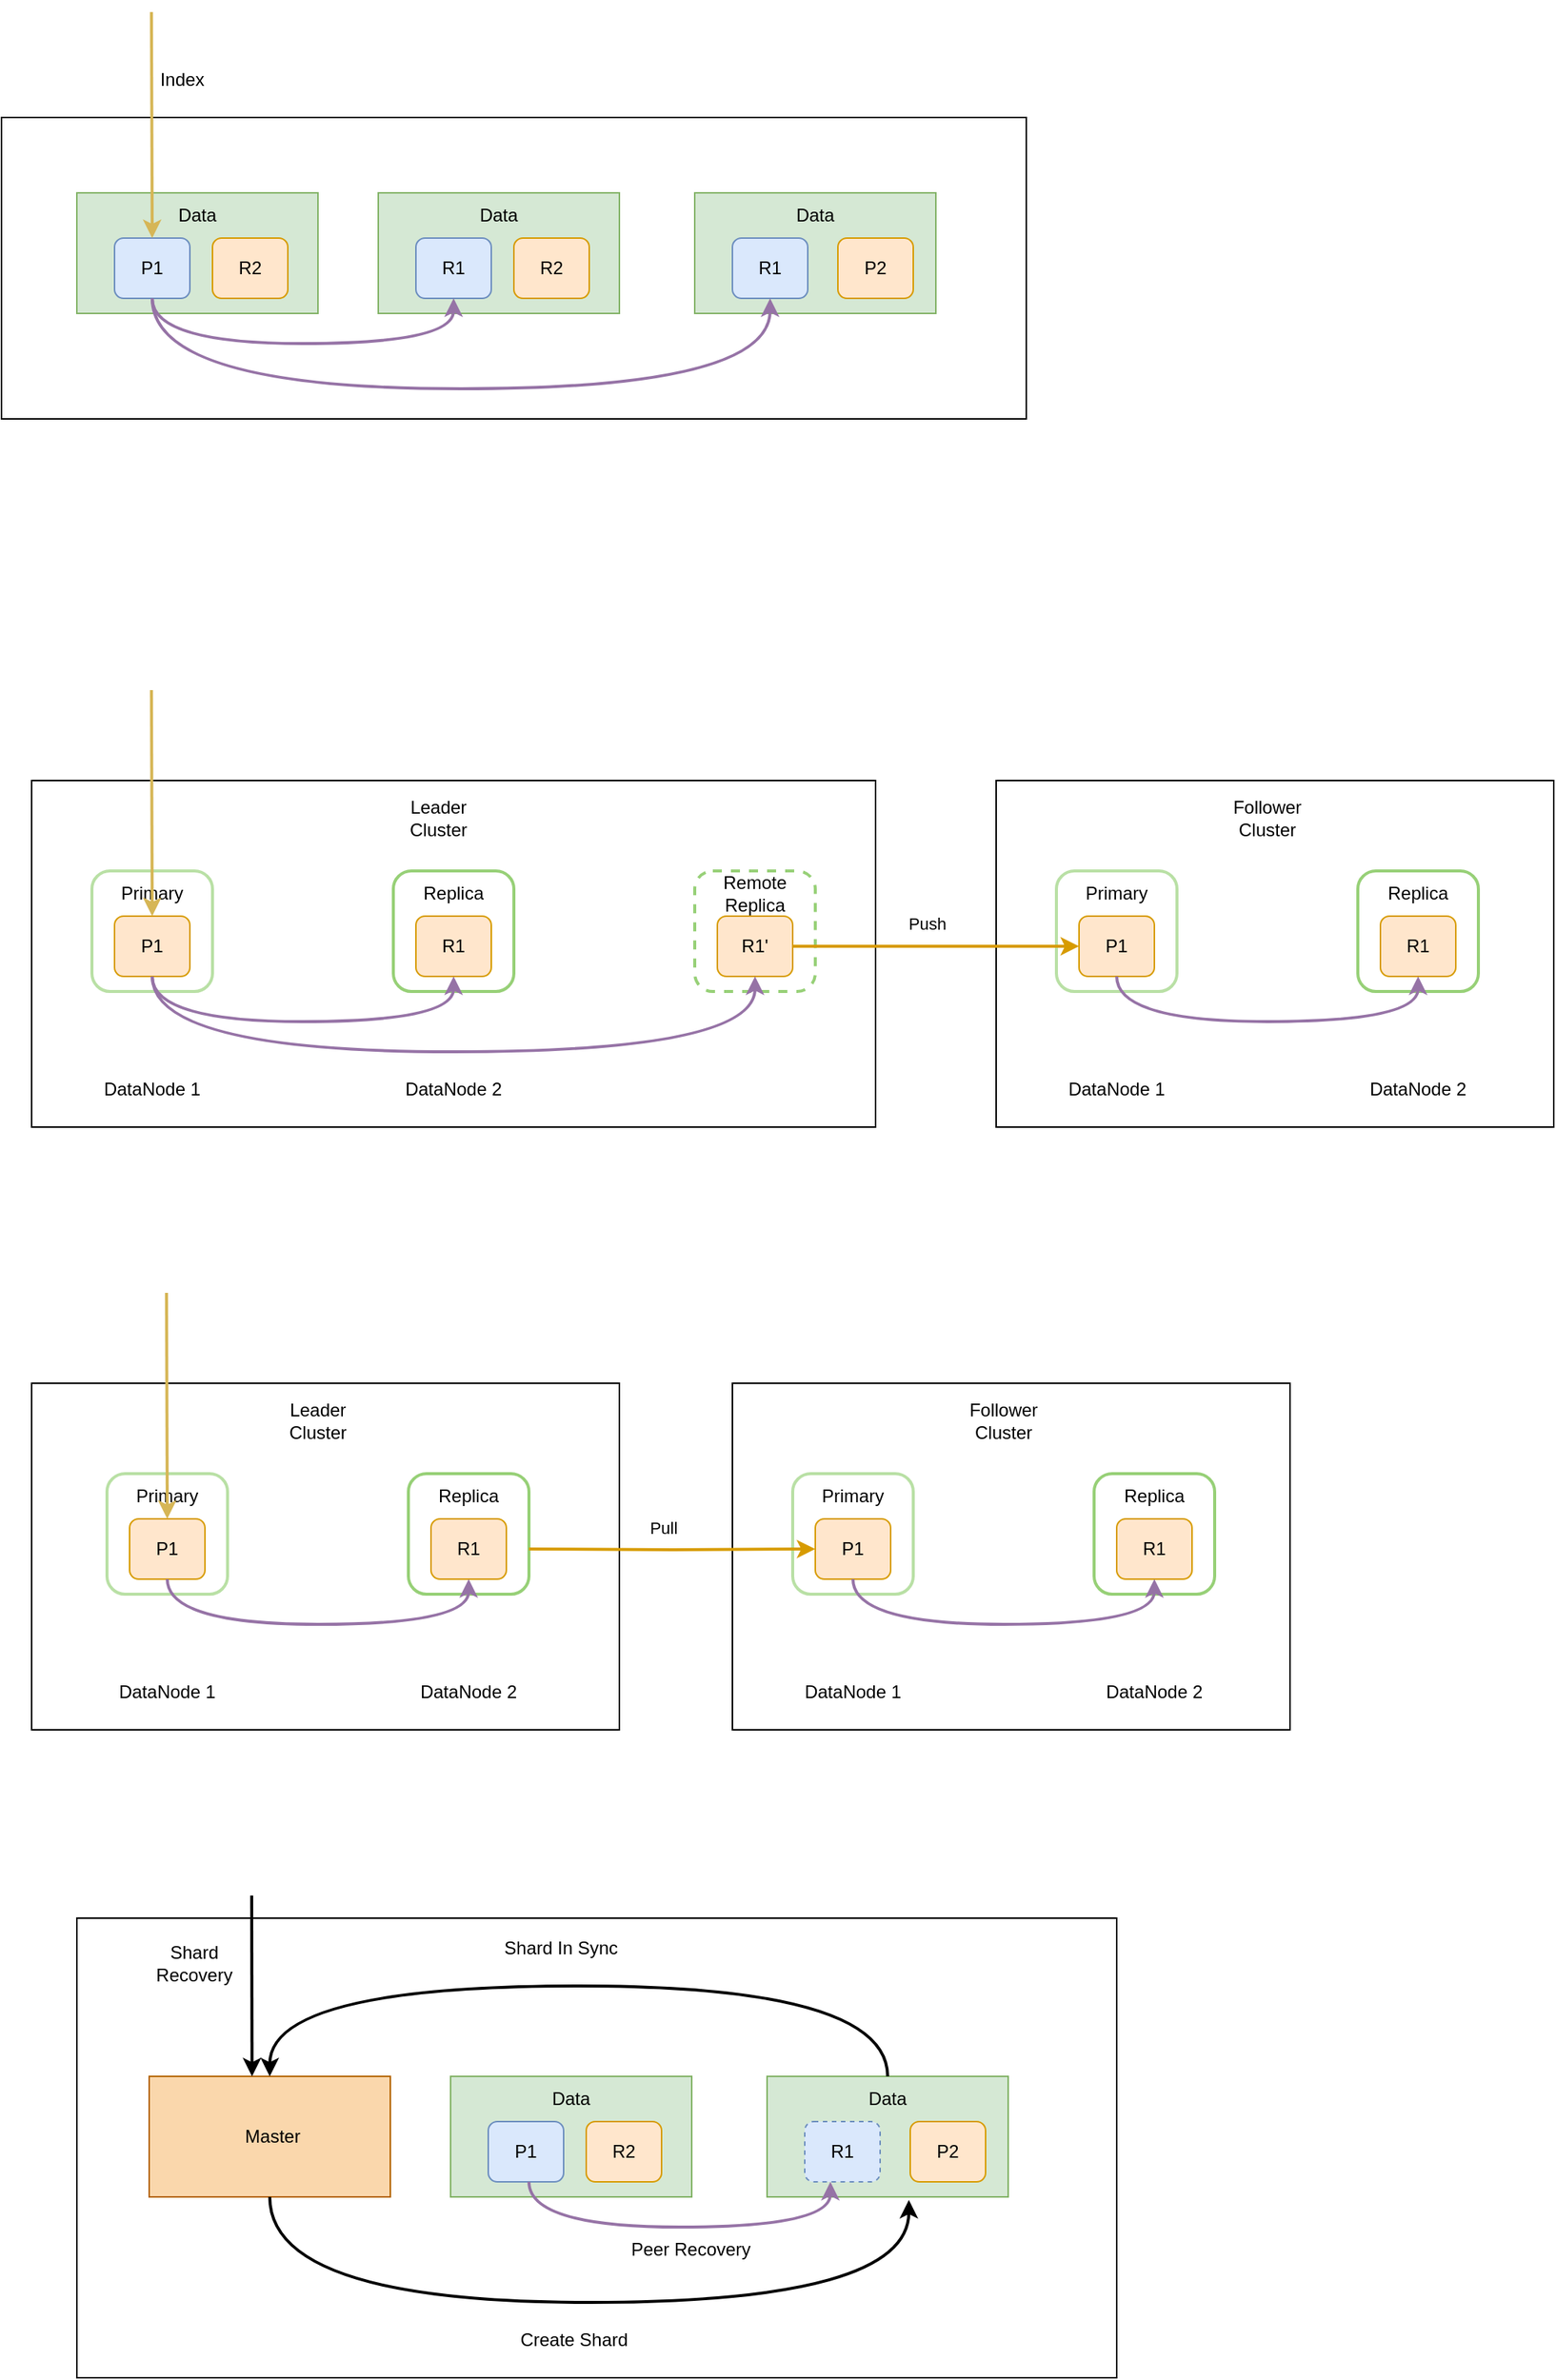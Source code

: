<mxfile version="20.5.3" type="github">
  <diagram id="9nTsik4AKyD2Oay4WIvi" name="第 1 页">
    <mxGraphModel dx="946" dy="614" grid="1" gridSize="10" guides="1" tooltips="1" connect="1" arrows="1" fold="1" page="1" pageScale="1" pageWidth="3300" pageHeight="4681" math="0" shadow="0">
      <root>
        <mxCell id="0" />
        <mxCell id="1" parent="0" />
        <mxCell id="72kHpZyUayTUPH2MxQYt-42" value="" style="rounded=0;whiteSpace=wrap;html=1;" vertex="1" parent="1">
          <mxGeometry x="140" y="1365" width="690" height="305" as="geometry" />
        </mxCell>
        <mxCell id="72kHpZyUayTUPH2MxQYt-16" value="" style="rounded=0;whiteSpace=wrap;html=1;" vertex="1" parent="1">
          <mxGeometry x="90" y="170" width="680" height="200" as="geometry" />
        </mxCell>
        <mxCell id="72kHpZyUayTUPH2MxQYt-14" value="" style="rounded=0;whiteSpace=wrap;html=1;fillColor=#d5e8d4;strokeColor=#82b366;" vertex="1" parent="1">
          <mxGeometry x="550" y="220" width="160" height="80" as="geometry" />
        </mxCell>
        <mxCell id="72kHpZyUayTUPH2MxQYt-12" value="" style="rounded=0;whiteSpace=wrap;html=1;fillColor=#d5e8d4;strokeColor=#82b366;" vertex="1" parent="1">
          <mxGeometry x="340" y="220" width="160" height="80" as="geometry" />
        </mxCell>
        <mxCell id="72kHpZyUayTUPH2MxQYt-9" value="" style="rounded=0;whiteSpace=wrap;html=1;fillColor=#d5e8d4;strokeColor=#82b366;" vertex="1" parent="1">
          <mxGeometry x="140" y="220" width="160" height="80" as="geometry" />
        </mxCell>
        <mxCell id="qrC7Yj8JBwXGzyDAAPzy-3" value="P1" style="rounded=1;whiteSpace=wrap;html=1;fillColor=#dae8fc;strokeColor=#6c8ebf;" parent="1" vertex="1">
          <mxGeometry x="165" y="250" width="50" height="40" as="geometry" />
        </mxCell>
        <mxCell id="qrC7Yj8JBwXGzyDAAPzy-9" value="R1" style="rounded=1;whiteSpace=wrap;html=1;fillColor=#dae8fc;strokeColor=#6c8ebf;" parent="1" vertex="1">
          <mxGeometry x="365" y="250" width="50" height="40" as="geometry" />
        </mxCell>
        <mxCell id="qrC7Yj8JBwXGzyDAAPzy-10" value="R1" style="rounded=1;whiteSpace=wrap;html=1;fillColor=#dae8fc;strokeColor=#6c8ebf;" parent="1" vertex="1">
          <mxGeometry x="575" y="250" width="50" height="40" as="geometry" />
        </mxCell>
        <mxCell id="qrC7Yj8JBwXGzyDAAPzy-11" value="" style="endArrow=classic;html=1;rounded=0;entryX=0.5;entryY=1;entryDx=0;entryDy=0;fillColor=#fff2cc;strokeColor=#d6b656;strokeWidth=2;" parent="1" edge="1">
          <mxGeometry width="50" height="50" relative="1" as="geometry">
            <mxPoint x="189.5" y="100" as="sourcePoint" />
            <mxPoint x="190" y="250" as="targetPoint" />
          </mxGeometry>
        </mxCell>
        <mxCell id="qrC7Yj8JBwXGzyDAAPzy-12" style="edgeStyle=orthogonalEdgeStyle;orthogonalLoop=1;jettySize=auto;html=1;exitX=0.5;exitY=1;exitDx=0;exitDy=0;entryX=0.5;entryY=1;entryDx=0;entryDy=0;elbow=vertical;curved=1;fillColor=#e1d5e7;strokeColor=#9673a6;strokeWidth=2;" parent="1" source="qrC7Yj8JBwXGzyDAAPzy-3" target="qrC7Yj8JBwXGzyDAAPzy-10" edge="1">
          <mxGeometry relative="1" as="geometry">
            <Array as="points">
              <mxPoint x="190" y="350" />
              <mxPoint x="600" y="350" />
            </Array>
          </mxGeometry>
        </mxCell>
        <mxCell id="qrC7Yj8JBwXGzyDAAPzy-13" style="edgeStyle=orthogonalEdgeStyle;curved=1;orthogonalLoop=1;jettySize=auto;html=1;exitX=0.5;exitY=1;exitDx=0;exitDy=0;elbow=vertical;fillColor=#e1d5e7;strokeColor=#9673a6;strokeWidth=2;" parent="1" source="qrC7Yj8JBwXGzyDAAPzy-3" edge="1">
          <mxGeometry relative="1" as="geometry">
            <mxPoint x="390" y="290" as="targetPoint" />
            <Array as="points">
              <mxPoint x="190" y="320" />
              <mxPoint x="390" y="320" />
            </Array>
          </mxGeometry>
        </mxCell>
        <mxCell id="qrC7Yj8JBwXGzyDAAPzy-18" value="" style="rounded=0;whiteSpace=wrap;html=1;strokeWidth=1;" parent="1" vertex="1">
          <mxGeometry x="110" y="610" width="560" height="230" as="geometry" />
        </mxCell>
        <mxCell id="qrC7Yj8JBwXGzyDAAPzy-19" value="" style="whiteSpace=wrap;html=1;aspect=fixed;strokeWidth=2;strokeColor=#B9E0A5;rounded=1;" parent="1" vertex="1">
          <mxGeometry x="150" y="670" width="80" height="80" as="geometry" />
        </mxCell>
        <mxCell id="qrC7Yj8JBwXGzyDAAPzy-20" value="P1" style="rounded=1;whiteSpace=wrap;html=1;fillColor=#ffe6cc;strokeColor=#d79b00;" parent="1" vertex="1">
          <mxGeometry x="165" y="700" width="50" height="40" as="geometry" />
        </mxCell>
        <mxCell id="qrC7Yj8JBwXGzyDAAPzy-21" value="Primary" style="text;html=1;strokeColor=none;fillColor=none;align=center;verticalAlign=middle;whiteSpace=wrap;rounded=0;" parent="1" vertex="1">
          <mxGeometry x="160" y="670" width="60" height="30" as="geometry" />
        </mxCell>
        <mxCell id="qrC7Yj8JBwXGzyDAAPzy-22" value="" style="whiteSpace=wrap;html=1;aspect=fixed;rounded=1;strokeWidth=2;strokeColor=#97D077;" parent="1" vertex="1">
          <mxGeometry x="350" y="670" width="80" height="80" as="geometry" />
        </mxCell>
        <mxCell id="qrC7Yj8JBwXGzyDAAPzy-23" value="" style="whiteSpace=wrap;html=1;aspect=fixed;strokeWidth=2;strokeColor=#97D077;rounded=1;dashed=1;" parent="1" vertex="1">
          <mxGeometry x="550" y="670" width="80" height="80" as="geometry" />
        </mxCell>
        <mxCell id="qrC7Yj8JBwXGzyDAAPzy-24" value="Replica" style="text;html=1;strokeColor=none;fillColor=none;align=center;verticalAlign=middle;whiteSpace=wrap;rounded=0;" parent="1" vertex="1">
          <mxGeometry x="360" y="670" width="60" height="30" as="geometry" />
        </mxCell>
        <mxCell id="qrC7Yj8JBwXGzyDAAPzy-25" value="Remote Replica" style="text;html=1;strokeColor=none;fillColor=none;align=center;verticalAlign=middle;whiteSpace=wrap;rounded=0;" parent="1" vertex="1">
          <mxGeometry x="560" y="670" width="60" height="30" as="geometry" />
        </mxCell>
        <mxCell id="qrC7Yj8JBwXGzyDAAPzy-26" value="R1" style="rounded=1;whiteSpace=wrap;html=1;fillColor=#ffe6cc;strokeColor=#d79b00;" parent="1" vertex="1">
          <mxGeometry x="365" y="700" width="50" height="40" as="geometry" />
        </mxCell>
        <mxCell id="qrC7Yj8JBwXGzyDAAPzy-27" value="R1&#39;" style="rounded=1;whiteSpace=wrap;html=1;fillColor=#ffe6cc;strokeColor=#d79b00;" parent="1" vertex="1">
          <mxGeometry x="565" y="700" width="50" height="40" as="geometry" />
        </mxCell>
        <mxCell id="qrC7Yj8JBwXGzyDAAPzy-28" value="" style="endArrow=classic;html=1;rounded=0;entryX=0.5;entryY=1;entryDx=0;entryDy=0;fillColor=#fff2cc;strokeColor=#d6b656;strokeWidth=2;" parent="1" target="qrC7Yj8JBwXGzyDAAPzy-21" edge="1">
          <mxGeometry width="50" height="50" relative="1" as="geometry">
            <mxPoint x="189.5" y="550" as="sourcePoint" />
            <mxPoint x="189.5" y="670" as="targetPoint" />
          </mxGeometry>
        </mxCell>
        <mxCell id="qrC7Yj8JBwXGzyDAAPzy-29" style="edgeStyle=orthogonalEdgeStyle;orthogonalLoop=1;jettySize=auto;html=1;exitX=0.5;exitY=1;exitDx=0;exitDy=0;entryX=0.5;entryY=1;entryDx=0;entryDy=0;elbow=vertical;curved=1;fillColor=#e1d5e7;strokeColor=#9673a6;strokeWidth=2;" parent="1" source="qrC7Yj8JBwXGzyDAAPzy-20" target="qrC7Yj8JBwXGzyDAAPzy-27" edge="1">
          <mxGeometry relative="1" as="geometry">
            <Array as="points">
              <mxPoint x="190" y="790" />
              <mxPoint x="590" y="790" />
            </Array>
          </mxGeometry>
        </mxCell>
        <mxCell id="qrC7Yj8JBwXGzyDAAPzy-30" style="edgeStyle=orthogonalEdgeStyle;curved=1;orthogonalLoop=1;jettySize=auto;html=1;exitX=0.5;exitY=1;exitDx=0;exitDy=0;elbow=vertical;fillColor=#e1d5e7;strokeColor=#9673a6;strokeWidth=2;" parent="1" source="qrC7Yj8JBwXGzyDAAPzy-20" edge="1">
          <mxGeometry relative="1" as="geometry">
            <mxPoint x="390" y="740" as="targetPoint" />
            <Array as="points">
              <mxPoint x="190" y="770" />
              <mxPoint x="390" y="770" />
            </Array>
          </mxGeometry>
        </mxCell>
        <mxCell id="qrC7Yj8JBwXGzyDAAPzy-31" value="DataNode 1" style="text;html=1;strokeColor=none;fillColor=none;align=center;verticalAlign=middle;whiteSpace=wrap;rounded=0;strokeWidth=2;" parent="1" vertex="1">
          <mxGeometry x="150" y="800" width="80" height="30" as="geometry" />
        </mxCell>
        <mxCell id="qrC7Yj8JBwXGzyDAAPzy-32" value="DataNode 2" style="text;html=1;strokeColor=none;fillColor=none;align=center;verticalAlign=middle;whiteSpace=wrap;rounded=0;strokeWidth=2;" parent="1" vertex="1">
          <mxGeometry x="350" y="800" width="80" height="30" as="geometry" />
        </mxCell>
        <mxCell id="qrC7Yj8JBwXGzyDAAPzy-33" value="Leader Cluster" style="text;html=1;strokeColor=none;fillColor=none;align=center;verticalAlign=middle;whiteSpace=wrap;rounded=0;strokeWidth=2;" parent="1" vertex="1">
          <mxGeometry x="350" y="620" width="60" height="30" as="geometry" />
        </mxCell>
        <mxCell id="qrC7Yj8JBwXGzyDAAPzy-34" value="" style="rounded=0;whiteSpace=wrap;html=1;strokeWidth=1;" parent="1" vertex="1">
          <mxGeometry x="750" y="610" width="370" height="230" as="geometry" />
        </mxCell>
        <mxCell id="qrC7Yj8JBwXGzyDAAPzy-35" value="" style="whiteSpace=wrap;html=1;aspect=fixed;strokeWidth=2;strokeColor=#B9E0A5;rounded=1;" parent="1" vertex="1">
          <mxGeometry x="790" y="670" width="80" height="80" as="geometry" />
        </mxCell>
        <mxCell id="qrC7Yj8JBwXGzyDAAPzy-36" value="P1" style="rounded=1;whiteSpace=wrap;html=1;fillColor=#ffe6cc;strokeColor=#d79b00;" parent="1" vertex="1">
          <mxGeometry x="805" y="700" width="50" height="40" as="geometry" />
        </mxCell>
        <mxCell id="qrC7Yj8JBwXGzyDAAPzy-37" value="Primary" style="text;html=1;strokeColor=none;fillColor=none;align=center;verticalAlign=middle;whiteSpace=wrap;rounded=0;" parent="1" vertex="1">
          <mxGeometry x="800" y="670" width="60" height="30" as="geometry" />
        </mxCell>
        <mxCell id="qrC7Yj8JBwXGzyDAAPzy-38" value="" style="whiteSpace=wrap;html=1;aspect=fixed;rounded=1;strokeWidth=2;strokeColor=#97D077;" parent="1" vertex="1">
          <mxGeometry x="990" y="670" width="80" height="80" as="geometry" />
        </mxCell>
        <mxCell id="qrC7Yj8JBwXGzyDAAPzy-39" value="Replica" style="text;html=1;strokeColor=none;fillColor=none;align=center;verticalAlign=middle;whiteSpace=wrap;rounded=0;" parent="1" vertex="1">
          <mxGeometry x="1000" y="670" width="60" height="30" as="geometry" />
        </mxCell>
        <mxCell id="qrC7Yj8JBwXGzyDAAPzy-40" value="R1" style="rounded=1;whiteSpace=wrap;html=1;fillColor=#ffe6cc;strokeColor=#d79b00;" parent="1" vertex="1">
          <mxGeometry x="1005" y="700" width="50" height="40" as="geometry" />
        </mxCell>
        <mxCell id="qrC7Yj8JBwXGzyDAAPzy-41" style="edgeStyle=orthogonalEdgeStyle;curved=1;orthogonalLoop=1;jettySize=auto;html=1;exitX=0.5;exitY=1;exitDx=0;exitDy=0;elbow=vertical;fillColor=#e1d5e7;strokeColor=#9673a6;strokeWidth=2;" parent="1" source="qrC7Yj8JBwXGzyDAAPzy-36" edge="1">
          <mxGeometry relative="1" as="geometry">
            <mxPoint x="1030" y="740" as="targetPoint" />
            <Array as="points">
              <mxPoint x="830" y="770" />
              <mxPoint x="1030" y="770" />
            </Array>
          </mxGeometry>
        </mxCell>
        <mxCell id="qrC7Yj8JBwXGzyDAAPzy-42" value="DataNode 1" style="text;html=1;strokeColor=none;fillColor=none;align=center;verticalAlign=middle;whiteSpace=wrap;rounded=0;strokeWidth=2;" parent="1" vertex="1">
          <mxGeometry x="790" y="800" width="80" height="30" as="geometry" />
        </mxCell>
        <mxCell id="qrC7Yj8JBwXGzyDAAPzy-43" value="DataNode 2" style="text;html=1;strokeColor=none;fillColor=none;align=center;verticalAlign=middle;whiteSpace=wrap;rounded=0;strokeWidth=2;" parent="1" vertex="1">
          <mxGeometry x="990" y="800" width="80" height="30" as="geometry" />
        </mxCell>
        <mxCell id="qrC7Yj8JBwXGzyDAAPzy-44" value="Follower&lt;br&gt;Cluster" style="text;html=1;strokeColor=none;fillColor=none;align=center;verticalAlign=middle;whiteSpace=wrap;rounded=0;strokeWidth=2;" parent="1" vertex="1">
          <mxGeometry x="900" y="620" width="60" height="30" as="geometry" />
        </mxCell>
        <mxCell id="qrC7Yj8JBwXGzyDAAPzy-45" style="edgeStyle=orthogonalEdgeStyle;rounded=0;orthogonalLoop=1;jettySize=auto;html=1;exitX=1;exitY=0.5;exitDx=0;exitDy=0;entryX=0;entryY=0.5;entryDx=0;entryDy=0;strokeWidth=2;fillColor=#ffe6cc;strokeColor=#d79b00;" parent="1" source="qrC7Yj8JBwXGzyDAAPzy-27" target="qrC7Yj8JBwXGzyDAAPzy-36" edge="1">
          <mxGeometry relative="1" as="geometry" />
        </mxCell>
        <mxCell id="qrC7Yj8JBwXGzyDAAPzy-46" value="Push" style="edgeLabel;html=1;align=center;verticalAlign=middle;resizable=0;points=[];" parent="qrC7Yj8JBwXGzyDAAPzy-45" vertex="1" connectable="0">
          <mxGeometry x="-0.116" y="-1" relative="1" as="geometry">
            <mxPoint x="5" y="-16" as="offset" />
          </mxGeometry>
        </mxCell>
        <mxCell id="qrC7Yj8JBwXGzyDAAPzy-47" value="" style="rounded=0;whiteSpace=wrap;html=1;strokeWidth=1;" parent="1" vertex="1">
          <mxGeometry x="110" y="1010" width="390" height="230" as="geometry" />
        </mxCell>
        <mxCell id="qrC7Yj8JBwXGzyDAAPzy-48" value="" style="whiteSpace=wrap;html=1;aspect=fixed;strokeWidth=2;strokeColor=#B9E0A5;rounded=1;" parent="1" vertex="1">
          <mxGeometry x="160" y="1070" width="80" height="80" as="geometry" />
        </mxCell>
        <mxCell id="qrC7Yj8JBwXGzyDAAPzy-49" value="P1" style="rounded=1;whiteSpace=wrap;html=1;fillColor=#ffe6cc;strokeColor=#d79b00;" parent="1" vertex="1">
          <mxGeometry x="175" y="1100" width="50" height="40" as="geometry" />
        </mxCell>
        <mxCell id="qrC7Yj8JBwXGzyDAAPzy-50" value="Primary" style="text;html=1;strokeColor=none;fillColor=none;align=center;verticalAlign=middle;whiteSpace=wrap;rounded=0;" parent="1" vertex="1">
          <mxGeometry x="170" y="1070" width="60" height="30" as="geometry" />
        </mxCell>
        <mxCell id="qrC7Yj8JBwXGzyDAAPzy-51" value="" style="whiteSpace=wrap;html=1;aspect=fixed;rounded=1;strokeWidth=2;strokeColor=#97D077;" parent="1" vertex="1">
          <mxGeometry x="360" y="1070" width="80" height="80" as="geometry" />
        </mxCell>
        <mxCell id="qrC7Yj8JBwXGzyDAAPzy-52" value="Replica" style="text;html=1;strokeColor=none;fillColor=none;align=center;verticalAlign=middle;whiteSpace=wrap;rounded=0;" parent="1" vertex="1">
          <mxGeometry x="370" y="1070" width="60" height="30" as="geometry" />
        </mxCell>
        <mxCell id="qrC7Yj8JBwXGzyDAAPzy-53" value="R1" style="rounded=1;whiteSpace=wrap;html=1;fillColor=#ffe6cc;strokeColor=#d79b00;" parent="1" vertex="1">
          <mxGeometry x="375" y="1100" width="50" height="40" as="geometry" />
        </mxCell>
        <mxCell id="qrC7Yj8JBwXGzyDAAPzy-54" value="" style="endArrow=classic;html=1;rounded=0;entryX=0.5;entryY=1;entryDx=0;entryDy=0;fillColor=#fff2cc;strokeColor=#d6b656;strokeWidth=2;" parent="1" target="qrC7Yj8JBwXGzyDAAPzy-50" edge="1">
          <mxGeometry width="50" height="50" relative="1" as="geometry">
            <mxPoint x="199.5" y="950" as="sourcePoint" />
            <mxPoint x="199.5" y="1070" as="targetPoint" />
          </mxGeometry>
        </mxCell>
        <mxCell id="qrC7Yj8JBwXGzyDAAPzy-55" style="edgeStyle=orthogonalEdgeStyle;curved=1;orthogonalLoop=1;jettySize=auto;html=1;exitX=0.5;exitY=1;exitDx=0;exitDy=0;elbow=vertical;fillColor=#e1d5e7;strokeColor=#9673a6;strokeWidth=2;" parent="1" source="qrC7Yj8JBwXGzyDAAPzy-49" edge="1">
          <mxGeometry relative="1" as="geometry">
            <mxPoint x="400" y="1140" as="targetPoint" />
            <Array as="points">
              <mxPoint x="200" y="1170" />
              <mxPoint x="400" y="1170" />
            </Array>
          </mxGeometry>
        </mxCell>
        <mxCell id="qrC7Yj8JBwXGzyDAAPzy-56" value="DataNode 1" style="text;html=1;strokeColor=none;fillColor=none;align=center;verticalAlign=middle;whiteSpace=wrap;rounded=0;strokeWidth=2;" parent="1" vertex="1">
          <mxGeometry x="160" y="1200" width="80" height="30" as="geometry" />
        </mxCell>
        <mxCell id="qrC7Yj8JBwXGzyDAAPzy-57" value="DataNode 2" style="text;html=1;strokeColor=none;fillColor=none;align=center;verticalAlign=middle;whiteSpace=wrap;rounded=0;strokeWidth=2;" parent="1" vertex="1">
          <mxGeometry x="360" y="1200" width="80" height="30" as="geometry" />
        </mxCell>
        <mxCell id="qrC7Yj8JBwXGzyDAAPzy-58" value="Leader Cluster" style="text;html=1;strokeColor=none;fillColor=none;align=center;verticalAlign=middle;whiteSpace=wrap;rounded=0;strokeWidth=2;" parent="1" vertex="1">
          <mxGeometry x="270" y="1020" width="60" height="30" as="geometry" />
        </mxCell>
        <mxCell id="qrC7Yj8JBwXGzyDAAPzy-59" value="" style="rounded=0;whiteSpace=wrap;html=1;strokeWidth=1;" parent="1" vertex="1">
          <mxGeometry x="575" y="1010" width="370" height="230" as="geometry" />
        </mxCell>
        <mxCell id="qrC7Yj8JBwXGzyDAAPzy-60" value="" style="whiteSpace=wrap;html=1;aspect=fixed;strokeWidth=2;strokeColor=#B9E0A5;rounded=1;" parent="1" vertex="1">
          <mxGeometry x="615" y="1070" width="80" height="80" as="geometry" />
        </mxCell>
        <mxCell id="qrC7Yj8JBwXGzyDAAPzy-61" value="P1" style="rounded=1;whiteSpace=wrap;html=1;fillColor=#ffe6cc;strokeColor=#d79b00;" parent="1" vertex="1">
          <mxGeometry x="630" y="1100" width="50" height="40" as="geometry" />
        </mxCell>
        <mxCell id="qrC7Yj8JBwXGzyDAAPzy-62" value="Primary" style="text;html=1;strokeColor=none;fillColor=none;align=center;verticalAlign=middle;whiteSpace=wrap;rounded=0;" parent="1" vertex="1">
          <mxGeometry x="625" y="1070" width="60" height="30" as="geometry" />
        </mxCell>
        <mxCell id="qrC7Yj8JBwXGzyDAAPzy-63" value="" style="whiteSpace=wrap;html=1;aspect=fixed;rounded=1;strokeWidth=2;strokeColor=#97D077;" parent="1" vertex="1">
          <mxGeometry x="815" y="1070" width="80" height="80" as="geometry" />
        </mxCell>
        <mxCell id="qrC7Yj8JBwXGzyDAAPzy-64" value="Replica" style="text;html=1;strokeColor=none;fillColor=none;align=center;verticalAlign=middle;whiteSpace=wrap;rounded=0;" parent="1" vertex="1">
          <mxGeometry x="825" y="1070" width="60" height="30" as="geometry" />
        </mxCell>
        <mxCell id="qrC7Yj8JBwXGzyDAAPzy-65" value="R1" style="rounded=1;whiteSpace=wrap;html=1;fillColor=#ffe6cc;strokeColor=#d79b00;" parent="1" vertex="1">
          <mxGeometry x="830" y="1100" width="50" height="40" as="geometry" />
        </mxCell>
        <mxCell id="qrC7Yj8JBwXGzyDAAPzy-66" style="edgeStyle=orthogonalEdgeStyle;curved=1;orthogonalLoop=1;jettySize=auto;html=1;exitX=0.5;exitY=1;exitDx=0;exitDy=0;elbow=vertical;fillColor=#e1d5e7;strokeColor=#9673a6;strokeWidth=2;" parent="1" source="qrC7Yj8JBwXGzyDAAPzy-61" edge="1">
          <mxGeometry relative="1" as="geometry">
            <mxPoint x="855" y="1140" as="targetPoint" />
            <Array as="points">
              <mxPoint x="655" y="1170" />
              <mxPoint x="855" y="1170" />
            </Array>
          </mxGeometry>
        </mxCell>
        <mxCell id="qrC7Yj8JBwXGzyDAAPzy-67" value="DataNode 1" style="text;html=1;strokeColor=none;fillColor=none;align=center;verticalAlign=middle;whiteSpace=wrap;rounded=0;strokeWidth=2;" parent="1" vertex="1">
          <mxGeometry x="615" y="1200" width="80" height="30" as="geometry" />
        </mxCell>
        <mxCell id="qrC7Yj8JBwXGzyDAAPzy-68" value="DataNode 2" style="text;html=1;strokeColor=none;fillColor=none;align=center;verticalAlign=middle;whiteSpace=wrap;rounded=0;strokeWidth=2;" parent="1" vertex="1">
          <mxGeometry x="815" y="1200" width="80" height="30" as="geometry" />
        </mxCell>
        <mxCell id="qrC7Yj8JBwXGzyDAAPzy-69" value="Follower&lt;br&gt;Cluster" style="text;html=1;strokeColor=none;fillColor=none;align=center;verticalAlign=middle;whiteSpace=wrap;rounded=0;strokeWidth=2;" parent="1" vertex="1">
          <mxGeometry x="725" y="1020" width="60" height="30" as="geometry" />
        </mxCell>
        <mxCell id="qrC7Yj8JBwXGzyDAAPzy-70" style="edgeStyle=orthogonalEdgeStyle;rounded=0;orthogonalLoop=1;jettySize=auto;html=1;exitX=1;exitY=0.5;exitDx=0;exitDy=0;entryX=0;entryY=0.5;entryDx=0;entryDy=0;strokeWidth=2;fillColor=#ffe6cc;strokeColor=#d79b00;" parent="1" target="qrC7Yj8JBwXGzyDAAPzy-61" edge="1">
          <mxGeometry relative="1" as="geometry">
            <mxPoint x="440" y="1120" as="sourcePoint" />
          </mxGeometry>
        </mxCell>
        <mxCell id="qrC7Yj8JBwXGzyDAAPzy-71" value="Pull" style="edgeLabel;html=1;align=center;verticalAlign=middle;resizable=0;points=[];" parent="qrC7Yj8JBwXGzyDAAPzy-70" vertex="1" connectable="0">
          <mxGeometry x="-0.116" y="-1" relative="1" as="geometry">
            <mxPoint x="5" y="-16" as="offset" />
          </mxGeometry>
        </mxCell>
        <mxCell id="72kHpZyUayTUPH2MxQYt-3" value="R2" style="rounded=1;whiteSpace=wrap;html=1;fillColor=#ffe6cc;strokeColor=#d79b00;" vertex="1" parent="1">
          <mxGeometry x="230" y="250" width="50" height="40" as="geometry" />
        </mxCell>
        <mxCell id="72kHpZyUayTUPH2MxQYt-4" value="R2" style="rounded=1;whiteSpace=wrap;html=1;fillColor=#ffe6cc;strokeColor=#d79b00;" vertex="1" parent="1">
          <mxGeometry x="430" y="250" width="50" height="40" as="geometry" />
        </mxCell>
        <mxCell id="72kHpZyUayTUPH2MxQYt-5" value="P2" style="rounded=1;whiteSpace=wrap;html=1;fillColor=#ffe6cc;strokeColor=#d79b00;" vertex="1" parent="1">
          <mxGeometry x="645" y="250" width="50" height="40" as="geometry" />
        </mxCell>
        <mxCell id="72kHpZyUayTUPH2MxQYt-8" value="Index" style="text;html=1;strokeColor=none;fillColor=none;align=center;verticalAlign=middle;whiteSpace=wrap;rounded=0;" vertex="1" parent="1">
          <mxGeometry x="180" y="130" width="60" height="30" as="geometry" />
        </mxCell>
        <mxCell id="72kHpZyUayTUPH2MxQYt-10" value="Data" style="text;html=1;strokeColor=none;fillColor=none;align=center;verticalAlign=middle;whiteSpace=wrap;rounded=0;" vertex="1" parent="1">
          <mxGeometry x="190" y="220" width="60" height="30" as="geometry" />
        </mxCell>
        <mxCell id="72kHpZyUayTUPH2MxQYt-13" value="Data" style="text;html=1;strokeColor=none;fillColor=none;align=center;verticalAlign=middle;whiteSpace=wrap;rounded=0;" vertex="1" parent="1">
          <mxGeometry x="390" y="220" width="60" height="30" as="geometry" />
        </mxCell>
        <mxCell id="72kHpZyUayTUPH2MxQYt-15" value="Data" style="text;html=1;strokeColor=none;fillColor=none;align=center;verticalAlign=middle;whiteSpace=wrap;rounded=0;" vertex="1" parent="1">
          <mxGeometry x="600" y="220" width="60" height="30" as="geometry" />
        </mxCell>
        <mxCell id="72kHpZyUayTUPH2MxQYt-19" value="" style="rounded=0;whiteSpace=wrap;html=1;fillColor=#d5e8d4;strokeColor=#82b366;" vertex="1" parent="1">
          <mxGeometry x="598" y="1470" width="160" height="80" as="geometry" />
        </mxCell>
        <mxCell id="72kHpZyUayTUPH2MxQYt-20" value="" style="rounded=0;whiteSpace=wrap;html=1;fillColor=#d5e8d4;strokeColor=#82b366;" vertex="1" parent="1">
          <mxGeometry x="388" y="1470" width="160" height="80" as="geometry" />
        </mxCell>
        <mxCell id="72kHpZyUayTUPH2MxQYt-21" value="" style="rounded=0;whiteSpace=wrap;html=1;fillColor=#fad7ac;strokeColor=#b46504;" vertex="1" parent="1">
          <mxGeometry x="188" y="1470" width="160" height="80" as="geometry" />
        </mxCell>
        <mxCell id="72kHpZyUayTUPH2MxQYt-23" value="P1" style="rounded=1;whiteSpace=wrap;html=1;fillColor=#dae8fc;strokeColor=#6c8ebf;" vertex="1" parent="1">
          <mxGeometry x="413" y="1500" width="50" height="40" as="geometry" />
        </mxCell>
        <mxCell id="72kHpZyUayTUPH2MxQYt-24" value="R1" style="rounded=1;whiteSpace=wrap;html=1;fillColor=#dae8fc;strokeColor=#6c8ebf;dashed=1;" vertex="1" parent="1">
          <mxGeometry x="623" y="1500" width="50" height="40" as="geometry" />
        </mxCell>
        <mxCell id="72kHpZyUayTUPH2MxQYt-25" value="" style="endArrow=classic;html=1;rounded=0;fillColor=#fff2cc;strokeColor=#000000;strokeWidth=2;" edge="1" parent="1">
          <mxGeometry width="50" height="50" relative="1" as="geometry">
            <mxPoint x="256" y="1350" as="sourcePoint" />
            <mxPoint x="256.25" y="1470" as="targetPoint" />
          </mxGeometry>
        </mxCell>
        <mxCell id="72kHpZyUayTUPH2MxQYt-27" style="edgeStyle=orthogonalEdgeStyle;orthogonalLoop=1;jettySize=auto;html=1;exitX=0.5;exitY=1;exitDx=0;exitDy=0;elbow=vertical;fillColor=#e1d5e7;strokeColor=#000000;strokeWidth=2;entryX=0.588;entryY=1.025;entryDx=0;entryDy=0;entryPerimeter=0;curved=1;" edge="1" parent="1" source="72kHpZyUayTUPH2MxQYt-21" target="72kHpZyUayTUPH2MxQYt-19">
          <mxGeometry relative="1" as="geometry">
            <mxPoint x="710" y="1640" as="targetPoint" />
            <Array as="points">
              <mxPoint x="268" y="1620" />
              <mxPoint x="692" y="1620" />
            </Array>
            <mxPoint x="270" y="1570" as="sourcePoint" />
          </mxGeometry>
        </mxCell>
        <mxCell id="72kHpZyUayTUPH2MxQYt-29" value="R2" style="rounded=1;whiteSpace=wrap;html=1;fillColor=#ffe6cc;strokeColor=#d79b00;" vertex="1" parent="1">
          <mxGeometry x="478" y="1500" width="50" height="40" as="geometry" />
        </mxCell>
        <mxCell id="72kHpZyUayTUPH2MxQYt-30" value="P2" style="rounded=1;whiteSpace=wrap;html=1;fillColor=#ffe6cc;strokeColor=#d79b00;" vertex="1" parent="1">
          <mxGeometry x="693" y="1500" width="50" height="40" as="geometry" />
        </mxCell>
        <mxCell id="72kHpZyUayTUPH2MxQYt-31" value="Shard Recovery" style="text;html=1;strokeColor=none;fillColor=none;align=center;verticalAlign=middle;whiteSpace=wrap;rounded=0;" vertex="1" parent="1">
          <mxGeometry x="188" y="1380" width="60" height="30" as="geometry" />
        </mxCell>
        <mxCell id="72kHpZyUayTUPH2MxQYt-32" value="Master" style="text;html=1;strokeColor=none;fillColor=none;align=center;verticalAlign=middle;whiteSpace=wrap;rounded=0;" vertex="1" parent="1">
          <mxGeometry x="240" y="1495" width="60" height="30" as="geometry" />
        </mxCell>
        <mxCell id="72kHpZyUayTUPH2MxQYt-33" value="Data" style="text;html=1;strokeColor=none;fillColor=none;align=center;verticalAlign=middle;whiteSpace=wrap;rounded=0;" vertex="1" parent="1">
          <mxGeometry x="438" y="1470" width="60" height="30" as="geometry" />
        </mxCell>
        <mxCell id="72kHpZyUayTUPH2MxQYt-36" style="edgeStyle=orthogonalEdgeStyle;curved=1;rounded=0;orthogonalLoop=1;jettySize=auto;html=1;exitX=0.5;exitY=0;exitDx=0;exitDy=0;entryX=0.5;entryY=0;entryDx=0;entryDy=0;strokeColor=#000000;strokeWidth=2;" edge="1" parent="1" source="72kHpZyUayTUPH2MxQYt-34" target="72kHpZyUayTUPH2MxQYt-21">
          <mxGeometry relative="1" as="geometry">
            <Array as="points">
              <mxPoint x="678" y="1410" />
              <mxPoint x="268" y="1410" />
            </Array>
          </mxGeometry>
        </mxCell>
        <mxCell id="72kHpZyUayTUPH2MxQYt-34" value="Data" style="text;html=1;strokeColor=none;fillColor=none;align=center;verticalAlign=middle;whiteSpace=wrap;rounded=0;" vertex="1" parent="1">
          <mxGeometry x="648" y="1470" width="60" height="30" as="geometry" />
        </mxCell>
        <mxCell id="72kHpZyUayTUPH2MxQYt-35" style="edgeStyle=orthogonalEdgeStyle;curved=1;orthogonalLoop=1;jettySize=auto;html=1;exitX=0.5;exitY=1;exitDx=0;exitDy=0;elbow=vertical;fillColor=#e1d5e7;strokeColor=#9673a6;strokeWidth=2;" edge="1" parent="1">
          <mxGeometry relative="1" as="geometry">
            <mxPoint x="640" y="1540" as="targetPoint" />
            <Array as="points">
              <mxPoint x="440" y="1570" />
              <mxPoint x="640" y="1570" />
            </Array>
            <mxPoint x="440" y="1540" as="sourcePoint" />
          </mxGeometry>
        </mxCell>
        <mxCell id="72kHpZyUayTUPH2MxQYt-39" value="Create Shard" style="text;html=1;strokeColor=none;fillColor=none;align=center;verticalAlign=middle;whiteSpace=wrap;rounded=0;dashed=1;" vertex="1" parent="1">
          <mxGeometry x="420" y="1630" width="100" height="30" as="geometry" />
        </mxCell>
        <mxCell id="72kHpZyUayTUPH2MxQYt-40" value="Shard In Sync&amp;nbsp;" style="text;html=1;strokeColor=none;fillColor=none;align=center;verticalAlign=middle;whiteSpace=wrap;rounded=0;dashed=1;" vertex="1" parent="1">
          <mxGeometry x="413" y="1370" width="100" height="30" as="geometry" />
        </mxCell>
        <mxCell id="72kHpZyUayTUPH2MxQYt-41" value="Peer Recovery" style="text;html=1;strokeColor=none;fillColor=none;align=center;verticalAlign=middle;whiteSpace=wrap;rounded=0;dashed=1;" vertex="1" parent="1">
          <mxGeometry x="500" y="1570" width="95" height="30" as="geometry" />
        </mxCell>
      </root>
    </mxGraphModel>
  </diagram>
</mxfile>
